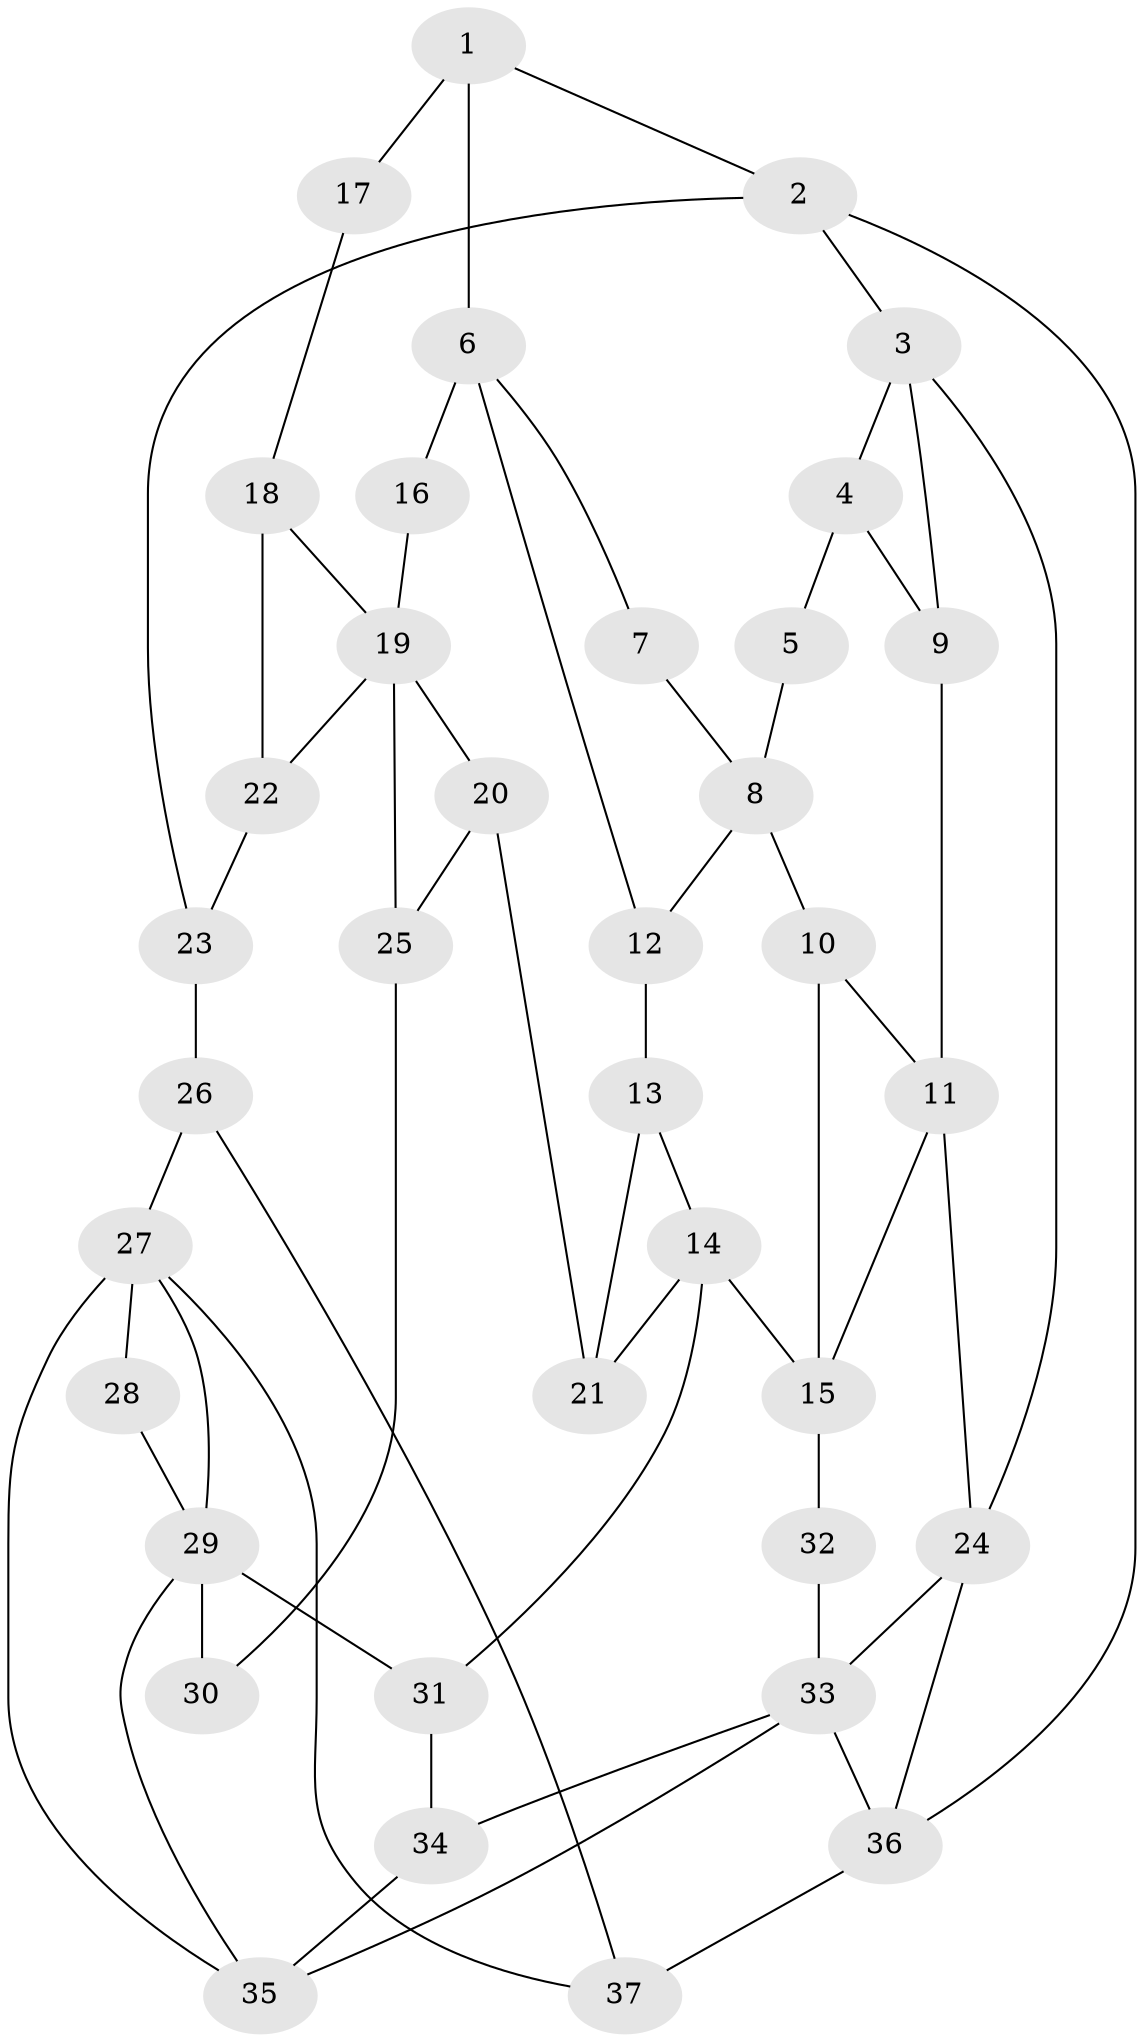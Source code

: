 // original degree distribution, {3: 0.02702702702702703, 4: 0.21621621621621623, 5: 0.5675675675675675, 6: 0.1891891891891892}
// Generated by graph-tools (version 1.1) at 2025/38/03/09/25 02:38:52]
// undirected, 37 vertices, 61 edges
graph export_dot {
graph [start="1"]
  node [color=gray90,style=filled];
  1;
  2;
  3;
  4;
  5;
  6;
  7;
  8;
  9;
  10;
  11;
  12;
  13;
  14;
  15;
  16;
  17;
  18;
  19;
  20;
  21;
  22;
  23;
  24;
  25;
  26;
  27;
  28;
  29;
  30;
  31;
  32;
  33;
  34;
  35;
  36;
  37;
  1 -- 2 [weight=1.0];
  1 -- 6 [weight=2.0];
  1 -- 17 [weight=2.0];
  2 -- 3 [weight=1.0];
  2 -- 23 [weight=1.0];
  2 -- 36 [weight=1.0];
  3 -- 4 [weight=1.0];
  3 -- 9 [weight=1.0];
  3 -- 24 [weight=1.0];
  4 -- 5 [weight=2.0];
  4 -- 9 [weight=3.0];
  5 -- 8 [weight=2.0];
  6 -- 7 [weight=1.0];
  6 -- 12 [weight=1.0];
  6 -- 16 [weight=2.0];
  7 -- 8 [weight=2.0];
  8 -- 10 [weight=1.0];
  8 -- 12 [weight=1.0];
  9 -- 11 [weight=2.0];
  10 -- 11 [weight=1.0];
  10 -- 15 [weight=1.0];
  11 -- 15 [weight=1.0];
  11 -- 24 [weight=1.0];
  12 -- 13 [weight=1.0];
  13 -- 14 [weight=1.0];
  13 -- 21 [weight=1.0];
  14 -- 15 [weight=2.0];
  14 -- 21 [weight=1.0];
  14 -- 31 [weight=1.0];
  15 -- 32 [weight=2.0];
  16 -- 19 [weight=2.0];
  17 -- 18 [weight=1.0];
  18 -- 19 [weight=1.0];
  18 -- 22 [weight=1.0];
  19 -- 20 [weight=1.0];
  19 -- 22 [weight=1.0];
  19 -- 25 [weight=1.0];
  20 -- 21 [weight=1.0];
  20 -- 25 [weight=1.0];
  22 -- 23 [weight=1.0];
  23 -- 26 [weight=1.0];
  24 -- 33 [weight=1.0];
  24 -- 36 [weight=1.0];
  25 -- 30 [weight=1.0];
  26 -- 27 [weight=1.0];
  26 -- 37 [weight=1.0];
  27 -- 28 [weight=2.0];
  27 -- 29 [weight=1.0];
  27 -- 35 [weight=1.0];
  27 -- 37 [weight=1.0];
  28 -- 29 [weight=1.0];
  29 -- 30 [weight=2.0];
  29 -- 31 [weight=1.0];
  29 -- 35 [weight=1.0];
  31 -- 34 [weight=1.0];
  32 -- 33 [weight=2.0];
  33 -- 34 [weight=1.0];
  33 -- 35 [weight=1.0];
  33 -- 36 [weight=1.0];
  34 -- 35 [weight=1.0];
  36 -- 37 [weight=1.0];
}
